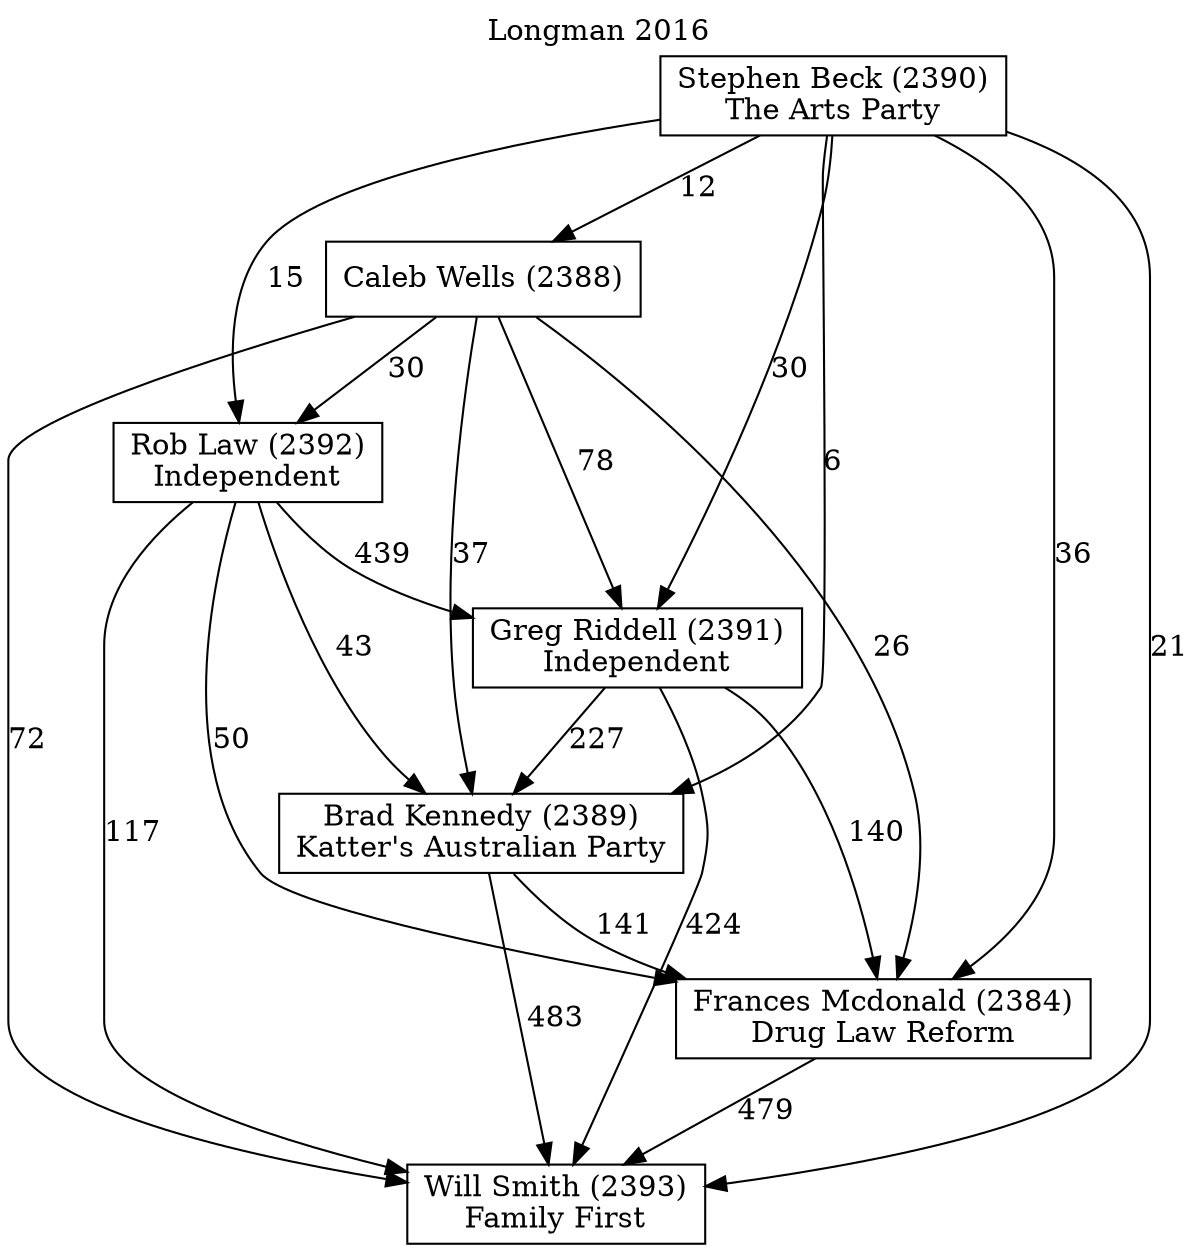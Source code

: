 // House preference flow
digraph "Will Smith (2393)_Longman_2016" {
	graph [label="Longman 2016" labelloc=t mclimit=10]
	node [shape=box]
	"Caleb Wells (2388)" [label="Caleb Wells (2388)
"]
	"Rob Law (2392)" [label="Rob Law (2392)
Independent"]
	"Brad Kennedy (2389)" [label="Brad Kennedy (2389)
Katter's Australian Party"]
	"Stephen Beck (2390)" [label="Stephen Beck (2390)
The Arts Party"]
	"Will Smith (2393)" [label="Will Smith (2393)
Family First"]
	"Greg Riddell (2391)" [label="Greg Riddell (2391)
Independent"]
	"Frances Mcdonald (2384)" [label="Frances Mcdonald (2384)
Drug Law Reform"]
	"Greg Riddell (2391)" -> "Will Smith (2393)" [label=424]
	"Brad Kennedy (2389)" -> "Frances Mcdonald (2384)" [label=141]
	"Caleb Wells (2388)" -> "Rob Law (2392)" [label=30]
	"Caleb Wells (2388)" -> "Will Smith (2393)" [label=72]
	"Stephen Beck (2390)" -> "Greg Riddell (2391)" [label=30]
	"Rob Law (2392)" -> "Greg Riddell (2391)" [label=439]
	"Rob Law (2392)" -> "Will Smith (2393)" [label=117]
	"Frances Mcdonald (2384)" -> "Will Smith (2393)" [label=479]
	"Rob Law (2392)" -> "Brad Kennedy (2389)" [label=43]
	"Stephen Beck (2390)" -> "Rob Law (2392)" [label=15]
	"Stephen Beck (2390)" -> "Caleb Wells (2388)" [label=12]
	"Caleb Wells (2388)" -> "Brad Kennedy (2389)" [label=37]
	"Greg Riddell (2391)" -> "Brad Kennedy (2389)" [label=227]
	"Caleb Wells (2388)" -> "Frances Mcdonald (2384)" [label=26]
	"Rob Law (2392)" -> "Frances Mcdonald (2384)" [label=50]
	"Brad Kennedy (2389)" -> "Will Smith (2393)" [label=483]
	"Stephen Beck (2390)" -> "Brad Kennedy (2389)" [label=6]
	"Stephen Beck (2390)" -> "Frances Mcdonald (2384)" [label=36]
	"Stephen Beck (2390)" -> "Will Smith (2393)" [label=21]
	"Greg Riddell (2391)" -> "Frances Mcdonald (2384)" [label=140]
	"Caleb Wells (2388)" -> "Greg Riddell (2391)" [label=78]
}
